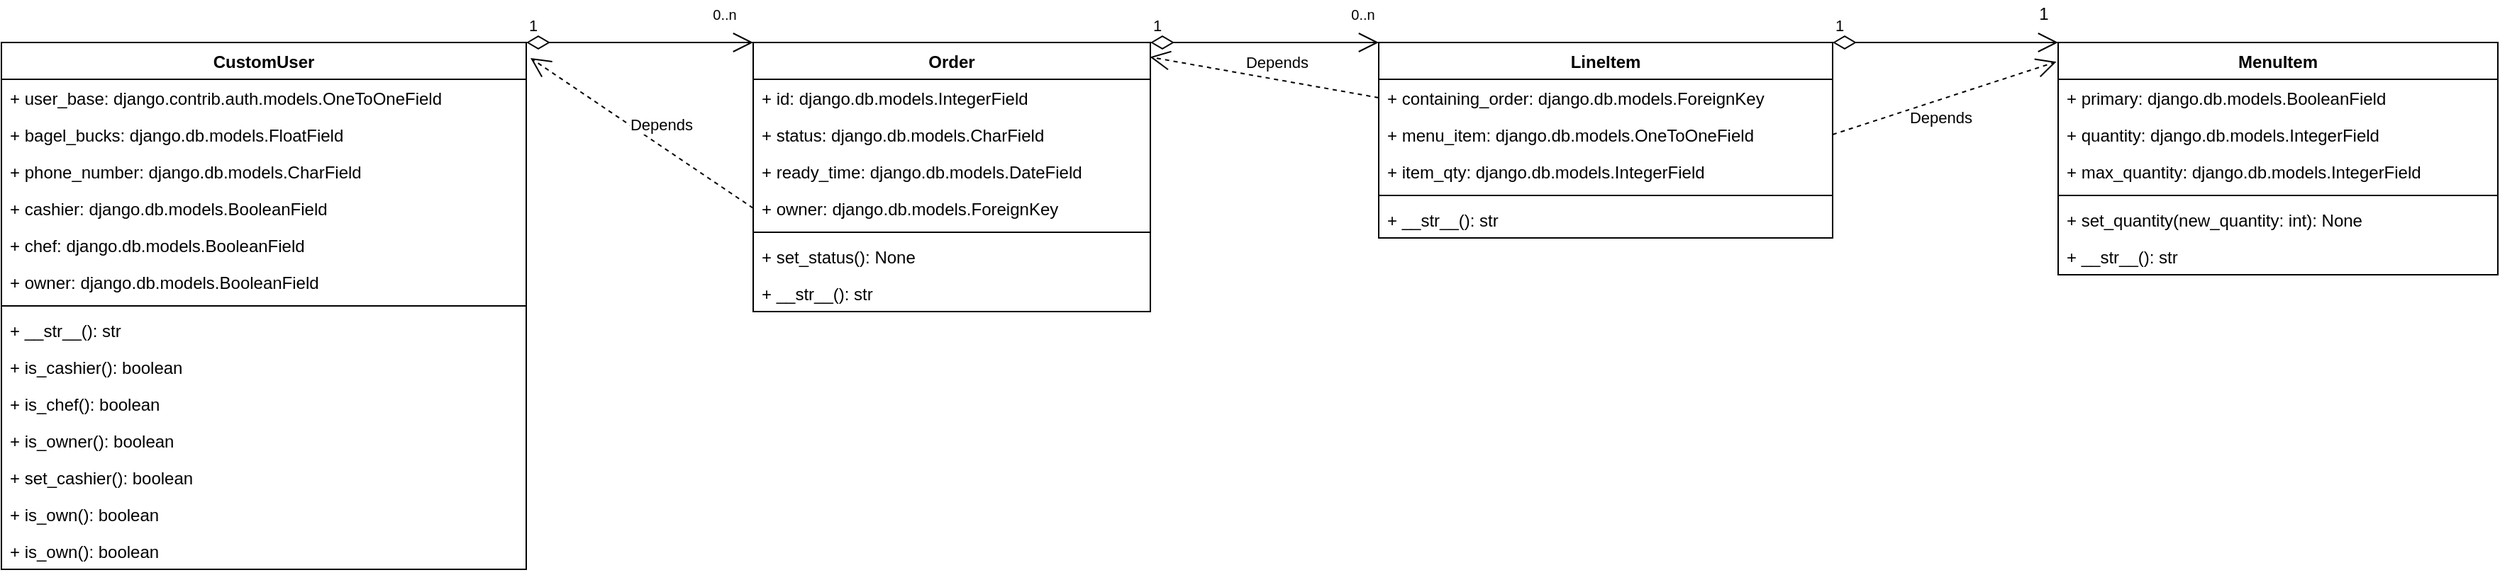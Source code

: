 <mxfile version="13.8.0" type="device"><diagram id="UTxNR3OgctIVuCkwy7lO" name="Page-1"><mxGraphModel dx="2996" dy="940" grid="1" gridSize="10" guides="1" tooltips="1" connect="1" arrows="1" fold="1" page="1" pageScale="1" pageWidth="850" pageHeight="1100" math="0" shadow="0"><root><mxCell id="0"/><mxCell id="1" parent="0"/><mxCell id="bsrx1sjX4I6J10GlHE08-1" value="CustomUser" style="swimlane;fontStyle=1;align=center;verticalAlign=top;childLayout=stackLayout;horizontal=1;startSize=26;horizontalStack=0;resizeParent=1;resizeParentMax=0;resizeLast=0;collapsible=1;marginBottom=0;" vertex="1" parent="1"><mxGeometry x="-10" y="160" width="370" height="372" as="geometry"/></mxCell><mxCell id="bsrx1sjX4I6J10GlHE08-2" value="+ user_base: django.contrib.auth.models.OneToOneField" style="text;strokeColor=none;fillColor=none;align=left;verticalAlign=top;spacingLeft=4;spacingRight=4;overflow=hidden;rotatable=0;points=[[0,0.5],[1,0.5]];portConstraint=eastwest;" vertex="1" parent="bsrx1sjX4I6J10GlHE08-1"><mxGeometry y="26" width="370" height="26" as="geometry"/></mxCell><mxCell id="bsrx1sjX4I6J10GlHE08-6" value="+ bagel_bucks: django.db.models.FloatField" style="text;strokeColor=none;fillColor=none;align=left;verticalAlign=top;spacingLeft=4;spacingRight=4;overflow=hidden;rotatable=0;points=[[0,0.5],[1,0.5]];portConstraint=eastwest;" vertex="1" parent="bsrx1sjX4I6J10GlHE08-1"><mxGeometry y="52" width="370" height="26" as="geometry"/></mxCell><mxCell id="bsrx1sjX4I6J10GlHE08-7" value="+ phone_number: django.db.models.CharField" style="text;strokeColor=none;fillColor=none;align=left;verticalAlign=top;spacingLeft=4;spacingRight=4;overflow=hidden;rotatable=0;points=[[0,0.5],[1,0.5]];portConstraint=eastwest;" vertex="1" parent="bsrx1sjX4I6J10GlHE08-1"><mxGeometry y="78" width="370" height="26" as="geometry"/></mxCell><mxCell id="bsrx1sjX4I6J10GlHE08-5" value="+ cashier: django.db.models.BooleanField" style="text;strokeColor=none;fillColor=none;align=left;verticalAlign=top;spacingLeft=4;spacingRight=4;overflow=hidden;rotatable=0;points=[[0,0.5],[1,0.5]];portConstraint=eastwest;" vertex="1" parent="bsrx1sjX4I6J10GlHE08-1"><mxGeometry y="104" width="370" height="26" as="geometry"/></mxCell><mxCell id="bsrx1sjX4I6J10GlHE08-8" value="+ chef: django.db.models.BooleanField" style="text;strokeColor=none;fillColor=none;align=left;verticalAlign=top;spacingLeft=4;spacingRight=4;overflow=hidden;rotatable=0;points=[[0,0.5],[1,0.5]];portConstraint=eastwest;" vertex="1" parent="bsrx1sjX4I6J10GlHE08-1"><mxGeometry y="130" width="370" height="26" as="geometry"/></mxCell><mxCell id="bsrx1sjX4I6J10GlHE08-9" value="+ owner: django.db.models.BooleanField" style="text;strokeColor=none;fillColor=none;align=left;verticalAlign=top;spacingLeft=4;spacingRight=4;overflow=hidden;rotatable=0;points=[[0,0.5],[1,0.5]];portConstraint=eastwest;" vertex="1" parent="bsrx1sjX4I6J10GlHE08-1"><mxGeometry y="156" width="370" height="26" as="geometry"/></mxCell><mxCell id="bsrx1sjX4I6J10GlHE08-3" value="" style="line;strokeWidth=1;fillColor=none;align=left;verticalAlign=middle;spacingTop=-1;spacingLeft=3;spacingRight=3;rotatable=0;labelPosition=right;points=[];portConstraint=eastwest;" vertex="1" parent="bsrx1sjX4I6J10GlHE08-1"><mxGeometry y="182" width="370" height="8" as="geometry"/></mxCell><mxCell id="bsrx1sjX4I6J10GlHE08-4" value="+ __str__(): str" style="text;strokeColor=none;fillColor=none;align=left;verticalAlign=top;spacingLeft=4;spacingRight=4;overflow=hidden;rotatable=0;points=[[0,0.5],[1,0.5]];portConstraint=eastwest;" vertex="1" parent="bsrx1sjX4I6J10GlHE08-1"><mxGeometry y="190" width="370" height="26" as="geometry"/></mxCell><mxCell id="bsrx1sjX4I6J10GlHE08-10" value="+ is_cashier(): boolean" style="text;strokeColor=none;fillColor=none;align=left;verticalAlign=top;spacingLeft=4;spacingRight=4;overflow=hidden;rotatable=0;points=[[0,0.5],[1,0.5]];portConstraint=eastwest;" vertex="1" parent="bsrx1sjX4I6J10GlHE08-1"><mxGeometry y="216" width="370" height="26" as="geometry"/></mxCell><mxCell id="bsrx1sjX4I6J10GlHE08-11" value="+ is_chef(): boolean" style="text;strokeColor=none;fillColor=none;align=left;verticalAlign=top;spacingLeft=4;spacingRight=4;overflow=hidden;rotatable=0;points=[[0,0.5],[1,0.5]];portConstraint=eastwest;" vertex="1" parent="bsrx1sjX4I6J10GlHE08-1"><mxGeometry y="242" width="370" height="26" as="geometry"/></mxCell><mxCell id="bsrx1sjX4I6J10GlHE08-12" value="+ is_owner(): boolean" style="text;strokeColor=none;fillColor=none;align=left;verticalAlign=top;spacingLeft=4;spacingRight=4;overflow=hidden;rotatable=0;points=[[0,0.5],[1,0.5]];portConstraint=eastwest;" vertex="1" parent="bsrx1sjX4I6J10GlHE08-1"><mxGeometry y="268" width="370" height="26" as="geometry"/></mxCell><mxCell id="bsrx1sjX4I6J10GlHE08-13" value="+ set_cashier(): boolean" style="text;strokeColor=none;fillColor=none;align=left;verticalAlign=top;spacingLeft=4;spacingRight=4;overflow=hidden;rotatable=0;points=[[0,0.5],[1,0.5]];portConstraint=eastwest;" vertex="1" parent="bsrx1sjX4I6J10GlHE08-1"><mxGeometry y="294" width="370" height="26" as="geometry"/></mxCell><mxCell id="bsrx1sjX4I6J10GlHE08-14" value="+ is_own(): boolean" style="text;strokeColor=none;fillColor=none;align=left;verticalAlign=top;spacingLeft=4;spacingRight=4;overflow=hidden;rotatable=0;points=[[0,0.5],[1,0.5]];portConstraint=eastwest;" vertex="1" parent="bsrx1sjX4I6J10GlHE08-1"><mxGeometry y="320" width="370" height="26" as="geometry"/></mxCell><mxCell id="bsrx1sjX4I6J10GlHE08-15" value="+ is_own(): boolean" style="text;strokeColor=none;fillColor=none;align=left;verticalAlign=top;spacingLeft=4;spacingRight=4;overflow=hidden;rotatable=0;points=[[0,0.5],[1,0.5]];portConstraint=eastwest;" vertex="1" parent="bsrx1sjX4I6J10GlHE08-1"><mxGeometry y="346" width="370" height="26" as="geometry"/></mxCell><mxCell id="N_BXs8CW0ZdjTgZajGjQ-7" value="&lt;div&gt;Depends&lt;/div&gt;" style="endArrow=open;endSize=12;dashed=1;html=1;entryX=1.008;entryY=0.03;entryDx=0;entryDy=0;entryPerimeter=0;exitX=0;exitY=0.5;exitDx=0;exitDy=0;" edge="1" parent="1" source="bsrx1sjX4I6J10GlHE08-23" target="bsrx1sjX4I6J10GlHE08-1"><mxGeometry x="-0.084" y="-12" width="160" relative="1" as="geometry"><mxPoint x="425" y="470" as="sourcePoint"/><mxPoint x="585" y="470" as="targetPoint"/><Array as="points"><mxPoint x="363" y="171"/></Array><mxPoint as="offset"/></mxGeometry></mxCell><mxCell id="N_BXs8CW0ZdjTgZajGjQ-11" value="1" style="endArrow=open;html=1;endSize=12;startArrow=diamondThin;startSize=14;startFill=0;edgeStyle=orthogonalEdgeStyle;align=left;verticalAlign=bottom;exitX=1;exitY=0;exitDx=0;exitDy=0;entryX=0;entryY=0;entryDx=0;entryDy=0;" edge="1" parent="1" source="bsrx1sjX4I6J10GlHE08-1" target="bsrx1sjX4I6J10GlHE08-20"><mxGeometry x="-1" y="3" relative="1" as="geometry"><mxPoint x="430" y="532" as="sourcePoint"/><mxPoint x="590" y="532" as="targetPoint"/><Array as="points"><mxPoint x="440" y="160"/><mxPoint x="440" y="160"/></Array></mxGeometry></mxCell><mxCell id="N_BXs8CW0ZdjTgZajGjQ-17" value="&lt;div&gt;&lt;font style=&quot;font-size: 10px&quot;&gt;0..n&lt;/font&gt;&lt;/div&gt;" style="text;html=1;strokeColor=none;fillColor=none;align=center;verticalAlign=middle;whiteSpace=wrap;rounded=0;" vertex="1" parent="1"><mxGeometry x="480" y="130" width="40" height="20" as="geometry"/></mxCell><mxCell id="N_BXs8CW0ZdjTgZajGjQ-18" value="&lt;div&gt;&lt;font style=&quot;font-size: 10px&quot;&gt;0..n&lt;/font&gt;&lt;/div&gt;" style="text;html=1;strokeColor=none;fillColor=none;align=center;verticalAlign=middle;whiteSpace=wrap;rounded=0;" vertex="1" parent="1"><mxGeometry x="930" y="130" width="40" height="20" as="geometry"/></mxCell><mxCell id="bsrx1sjX4I6J10GlHE08-36" value="LineItem" style="swimlane;fontStyle=1;align=center;verticalAlign=top;childLayout=stackLayout;horizontal=1;startSize=26;horizontalStack=0;resizeParent=1;resizeParentMax=0;resizeLast=0;collapsible=1;marginBottom=0;" vertex="1" parent="1"><mxGeometry x="961" y="160" width="320" height="138" as="geometry"/></mxCell><mxCell id="bsrx1sjX4I6J10GlHE08-37" value="+ containing_order: django.db.models.ForeignKey" style="text;strokeColor=none;fillColor=none;align=left;verticalAlign=top;spacingLeft=4;spacingRight=4;overflow=hidden;rotatable=0;points=[[0,0.5],[1,0.5]];portConstraint=eastwest;" vertex="1" parent="bsrx1sjX4I6J10GlHE08-36"><mxGeometry y="26" width="320" height="26" as="geometry"/></mxCell><mxCell id="N_BXs8CW0ZdjTgZajGjQ-25" value="+ menu_item: django.db.models.OneToOneField" style="text;strokeColor=none;fillColor=none;align=left;verticalAlign=top;spacingLeft=4;spacingRight=4;overflow=hidden;rotatable=0;points=[[0,0.5],[1,0.5]];portConstraint=eastwest;" vertex="1" parent="bsrx1sjX4I6J10GlHE08-36"><mxGeometry y="52" width="320" height="26" as="geometry"/></mxCell><mxCell id="N_BXs8CW0ZdjTgZajGjQ-24" value="+ item_qty: django.db.models.IntegerField" style="text;strokeColor=none;fillColor=none;align=left;verticalAlign=top;spacingLeft=4;spacingRight=4;overflow=hidden;rotatable=0;points=[[0,0.5],[1,0.5]];portConstraint=eastwest;" vertex="1" parent="bsrx1sjX4I6J10GlHE08-36"><mxGeometry y="78" width="320" height="26" as="geometry"/></mxCell><mxCell id="bsrx1sjX4I6J10GlHE08-41" value="" style="line;strokeWidth=1;fillColor=none;align=left;verticalAlign=middle;spacingTop=-1;spacingLeft=3;spacingRight=3;rotatable=0;labelPosition=right;points=[];portConstraint=eastwest;" vertex="1" parent="bsrx1sjX4I6J10GlHE08-36"><mxGeometry y="104" width="320" height="8" as="geometry"/></mxCell><mxCell id="bsrx1sjX4I6J10GlHE08-42" value="+ __str__(): str" style="text;strokeColor=none;fillColor=none;align=left;verticalAlign=top;spacingLeft=4;spacingRight=4;overflow=hidden;rotatable=0;points=[[0,0.5],[1,0.5]];portConstraint=eastwest;" vertex="1" parent="bsrx1sjX4I6J10GlHE08-36"><mxGeometry y="112" width="320" height="26" as="geometry"/></mxCell><mxCell id="bsrx1sjX4I6J10GlHE08-20" value="Order" style="swimlane;fontStyle=1;align=center;verticalAlign=top;childLayout=stackLayout;horizontal=1;startSize=26;horizontalStack=0;resizeParent=1;resizeParentMax=0;resizeLast=0;collapsible=1;marginBottom=0;" vertex="1" parent="1"><mxGeometry x="520" y="160" width="280" height="190" as="geometry"/></mxCell><mxCell id="bsrx1sjX4I6J10GlHE08-21" value="+ id: django.db.models.IntegerField" style="text;strokeColor=none;fillColor=none;align=left;verticalAlign=top;spacingLeft=4;spacingRight=4;overflow=hidden;rotatable=0;points=[[0,0.5],[1,0.5]];portConstraint=eastwest;" vertex="1" parent="bsrx1sjX4I6J10GlHE08-20"><mxGeometry y="26" width="280" height="26" as="geometry"/></mxCell><mxCell id="bsrx1sjX4I6J10GlHE08-22" value="+ status: django.db.models.CharField" style="text;strokeColor=none;fillColor=none;align=left;verticalAlign=top;spacingLeft=4;spacingRight=4;overflow=hidden;rotatable=0;points=[[0,0.5],[1,0.5]];portConstraint=eastwest;" vertex="1" parent="bsrx1sjX4I6J10GlHE08-20"><mxGeometry y="52" width="280" height="26" as="geometry"/></mxCell><mxCell id="bsrx1sjX4I6J10GlHE08-35" value="+ ready_time: django.db.models.DateField" style="text;strokeColor=none;fillColor=none;align=left;verticalAlign=top;spacingLeft=4;spacingRight=4;overflow=hidden;rotatable=0;points=[[0,0.5],[1,0.5]];portConstraint=eastwest;" vertex="1" parent="bsrx1sjX4I6J10GlHE08-20"><mxGeometry y="78" width="280" height="26" as="geometry"/></mxCell><mxCell id="bsrx1sjX4I6J10GlHE08-23" value="+ owner: django.db.models.ForeignKey" style="text;strokeColor=none;fillColor=none;align=left;verticalAlign=top;spacingLeft=4;spacingRight=4;overflow=hidden;rotatable=0;points=[[0,0.5],[1,0.5]];portConstraint=eastwest;" vertex="1" parent="bsrx1sjX4I6J10GlHE08-20"><mxGeometry y="104" width="280" height="26" as="geometry"/></mxCell><mxCell id="bsrx1sjX4I6J10GlHE08-27" value="" style="line;strokeWidth=1;fillColor=none;align=left;verticalAlign=middle;spacingTop=-1;spacingLeft=3;spacingRight=3;rotatable=0;labelPosition=right;points=[];portConstraint=eastwest;" vertex="1" parent="bsrx1sjX4I6J10GlHE08-20"><mxGeometry y="130" width="280" height="8" as="geometry"/></mxCell><mxCell id="bsrx1sjX4I6J10GlHE08-32" value="+ set_status(): None" style="text;strokeColor=none;fillColor=none;align=left;verticalAlign=top;spacingLeft=4;spacingRight=4;overflow=hidden;rotatable=0;points=[[0,0.5],[1,0.5]];portConstraint=eastwest;" vertex="1" parent="bsrx1sjX4I6J10GlHE08-20"><mxGeometry y="138" width="280" height="26" as="geometry"/></mxCell><mxCell id="bsrx1sjX4I6J10GlHE08-28" value="+ __str__(): str" style="text;strokeColor=none;fillColor=none;align=left;verticalAlign=top;spacingLeft=4;spacingRight=4;overflow=hidden;rotatable=0;points=[[0,0.5],[1,0.5]];portConstraint=eastwest;" vertex="1" parent="bsrx1sjX4I6J10GlHE08-20"><mxGeometry y="164" width="280" height="26" as="geometry"/></mxCell><mxCell id="N_BXs8CW0ZdjTgZajGjQ-19" value="1" style="endArrow=open;html=1;endSize=12;startArrow=diamondThin;startSize=14;startFill=0;edgeStyle=orthogonalEdgeStyle;align=left;verticalAlign=bottom;exitX=1;exitY=0;exitDx=0;exitDy=0;entryX=0;entryY=0;entryDx=0;entryDy=0;" edge="1" parent="1" source="bsrx1sjX4I6J10GlHE08-20" target="bsrx1sjX4I6J10GlHE08-36"><mxGeometry x="-1" y="3" relative="1" as="geometry"><mxPoint x="920" y="460" as="sourcePoint"/><mxPoint x="1080" y="460" as="targetPoint"/><Array as="points"><mxPoint x="870" y="160"/><mxPoint x="870" y="160"/></Array></mxGeometry></mxCell><mxCell id="N_BXs8CW0ZdjTgZajGjQ-20" value="1" style="text;html=1;strokeColor=none;fillColor=none;align=center;verticalAlign=middle;whiteSpace=wrap;rounded=0;" vertex="1" parent="1"><mxGeometry x="1410" y="130" width="40" height="20" as="geometry"/></mxCell><mxCell id="bsrx1sjX4I6J10GlHE08-44" value="MenuItem" style="swimlane;fontStyle=1;align=center;verticalAlign=top;childLayout=stackLayout;horizontal=1;startSize=26;horizontalStack=0;resizeParent=1;resizeParentMax=0;resizeLast=0;collapsible=1;marginBottom=0;" vertex="1" parent="1"><mxGeometry x="1440" y="160" width="310" height="164" as="geometry"/></mxCell><mxCell id="bsrx1sjX4I6J10GlHE08-45" value="+ primary: django.db.models.BooleanField" style="text;strokeColor=none;fillColor=none;align=left;verticalAlign=top;spacingLeft=4;spacingRight=4;overflow=hidden;rotatable=0;points=[[0,0.5],[1,0.5]];portConstraint=eastwest;" vertex="1" parent="bsrx1sjX4I6J10GlHE08-44"><mxGeometry y="26" width="310" height="26" as="geometry"/></mxCell><mxCell id="bsrx1sjX4I6J10GlHE08-48" value="+ quantity: django.db.models.IntegerField" style="text;strokeColor=none;fillColor=none;align=left;verticalAlign=top;spacingLeft=4;spacingRight=4;overflow=hidden;rotatable=0;points=[[0,0.5],[1,0.5]];portConstraint=eastwest;" vertex="1" parent="bsrx1sjX4I6J10GlHE08-44"><mxGeometry y="52" width="310" height="26" as="geometry"/></mxCell><mxCell id="bsrx1sjX4I6J10GlHE08-49" value="+ max_quantity: django.db.models.IntegerField" style="text;strokeColor=none;fillColor=none;align=left;verticalAlign=top;spacingLeft=4;spacingRight=4;overflow=hidden;rotatable=0;points=[[0,0.5],[1,0.5]];portConstraint=eastwest;" vertex="1" parent="bsrx1sjX4I6J10GlHE08-44"><mxGeometry y="78" width="310" height="26" as="geometry"/></mxCell><mxCell id="bsrx1sjX4I6J10GlHE08-46" value="" style="line;strokeWidth=1;fillColor=none;align=left;verticalAlign=middle;spacingTop=-1;spacingLeft=3;spacingRight=3;rotatable=0;labelPosition=right;points=[];portConstraint=eastwest;" vertex="1" parent="bsrx1sjX4I6J10GlHE08-44"><mxGeometry y="104" width="310" height="8" as="geometry"/></mxCell><mxCell id="bsrx1sjX4I6J10GlHE08-47" value="+ set_quantity(new_quantity: int): None" style="text;strokeColor=none;fillColor=none;align=left;verticalAlign=top;spacingLeft=4;spacingRight=4;overflow=hidden;rotatable=0;points=[[0,0.5],[1,0.5]];portConstraint=eastwest;" vertex="1" parent="bsrx1sjX4I6J10GlHE08-44"><mxGeometry y="112" width="310" height="26" as="geometry"/></mxCell><mxCell id="bsrx1sjX4I6J10GlHE08-50" value="+ __str__(): str" style="text;strokeColor=none;fillColor=none;align=left;verticalAlign=top;spacingLeft=4;spacingRight=4;overflow=hidden;rotatable=0;points=[[0,0.5],[1,0.5]];portConstraint=eastwest;" vertex="1" parent="bsrx1sjX4I6J10GlHE08-44"><mxGeometry y="138" width="310" height="26" as="geometry"/></mxCell><mxCell id="N_BXs8CW0ZdjTgZajGjQ-21" value="1" style="endArrow=open;html=1;endSize=12;startArrow=diamondThin;startSize=14;startFill=0;edgeStyle=orthogonalEdgeStyle;align=left;verticalAlign=bottom;exitX=1;exitY=0;exitDx=0;exitDy=0;entryX=0;entryY=0;entryDx=0;entryDy=0;" edge="1" parent="1" source="bsrx1sjX4I6J10GlHE08-36" target="bsrx1sjX4I6J10GlHE08-44"><mxGeometry x="-1" y="3" relative="1" as="geometry"><mxPoint x="1275" y="500" as="sourcePoint"/><mxPoint x="1436.0" y="500" as="targetPoint"/><Array as="points"><mxPoint x="1360" y="160"/><mxPoint x="1360" y="160"/></Array></mxGeometry></mxCell><mxCell id="N_BXs8CW0ZdjTgZajGjQ-22" value="&lt;div&gt;Depends&lt;/div&gt;" style="endArrow=open;endSize=12;dashed=1;html=1;entryX=0.999;entryY=0.054;entryDx=0;entryDy=0;exitX=0;exitY=0.5;exitDx=0;exitDy=0;entryPerimeter=0;" edge="1" parent="1" source="bsrx1sjX4I6J10GlHE08-37" target="bsrx1sjX4I6J10GlHE08-20"><mxGeometry x="-0.084" y="-12" width="160" relative="1" as="geometry"><mxPoint x="1138.52" y="481.68" as="sourcePoint"/><mxPoint x="980" y="390.004" as="targetPoint"/><mxPoint as="offset"/></mxGeometry></mxCell><mxCell id="N_BXs8CW0ZdjTgZajGjQ-23" value="&lt;div&gt;Depends&lt;/div&gt;" style="endArrow=open;endSize=12;dashed=1;html=1;entryX=-0.004;entryY=0.083;entryDx=0;entryDy=0;entryPerimeter=0;exitX=1;exitY=0.5;exitDx=0;exitDy=0;" edge="1" parent="1" source="N_BXs8CW0ZdjTgZajGjQ-25"><mxGeometry x="-0.084" y="-12" width="160" relative="1" as="geometry"><mxPoint x="1350" y="410" as="sourcePoint"/><mxPoint x="1438.76" y="173.612" as="targetPoint"/><mxPoint as="offset"/></mxGeometry></mxCell></root></mxGraphModel></diagram></mxfile>